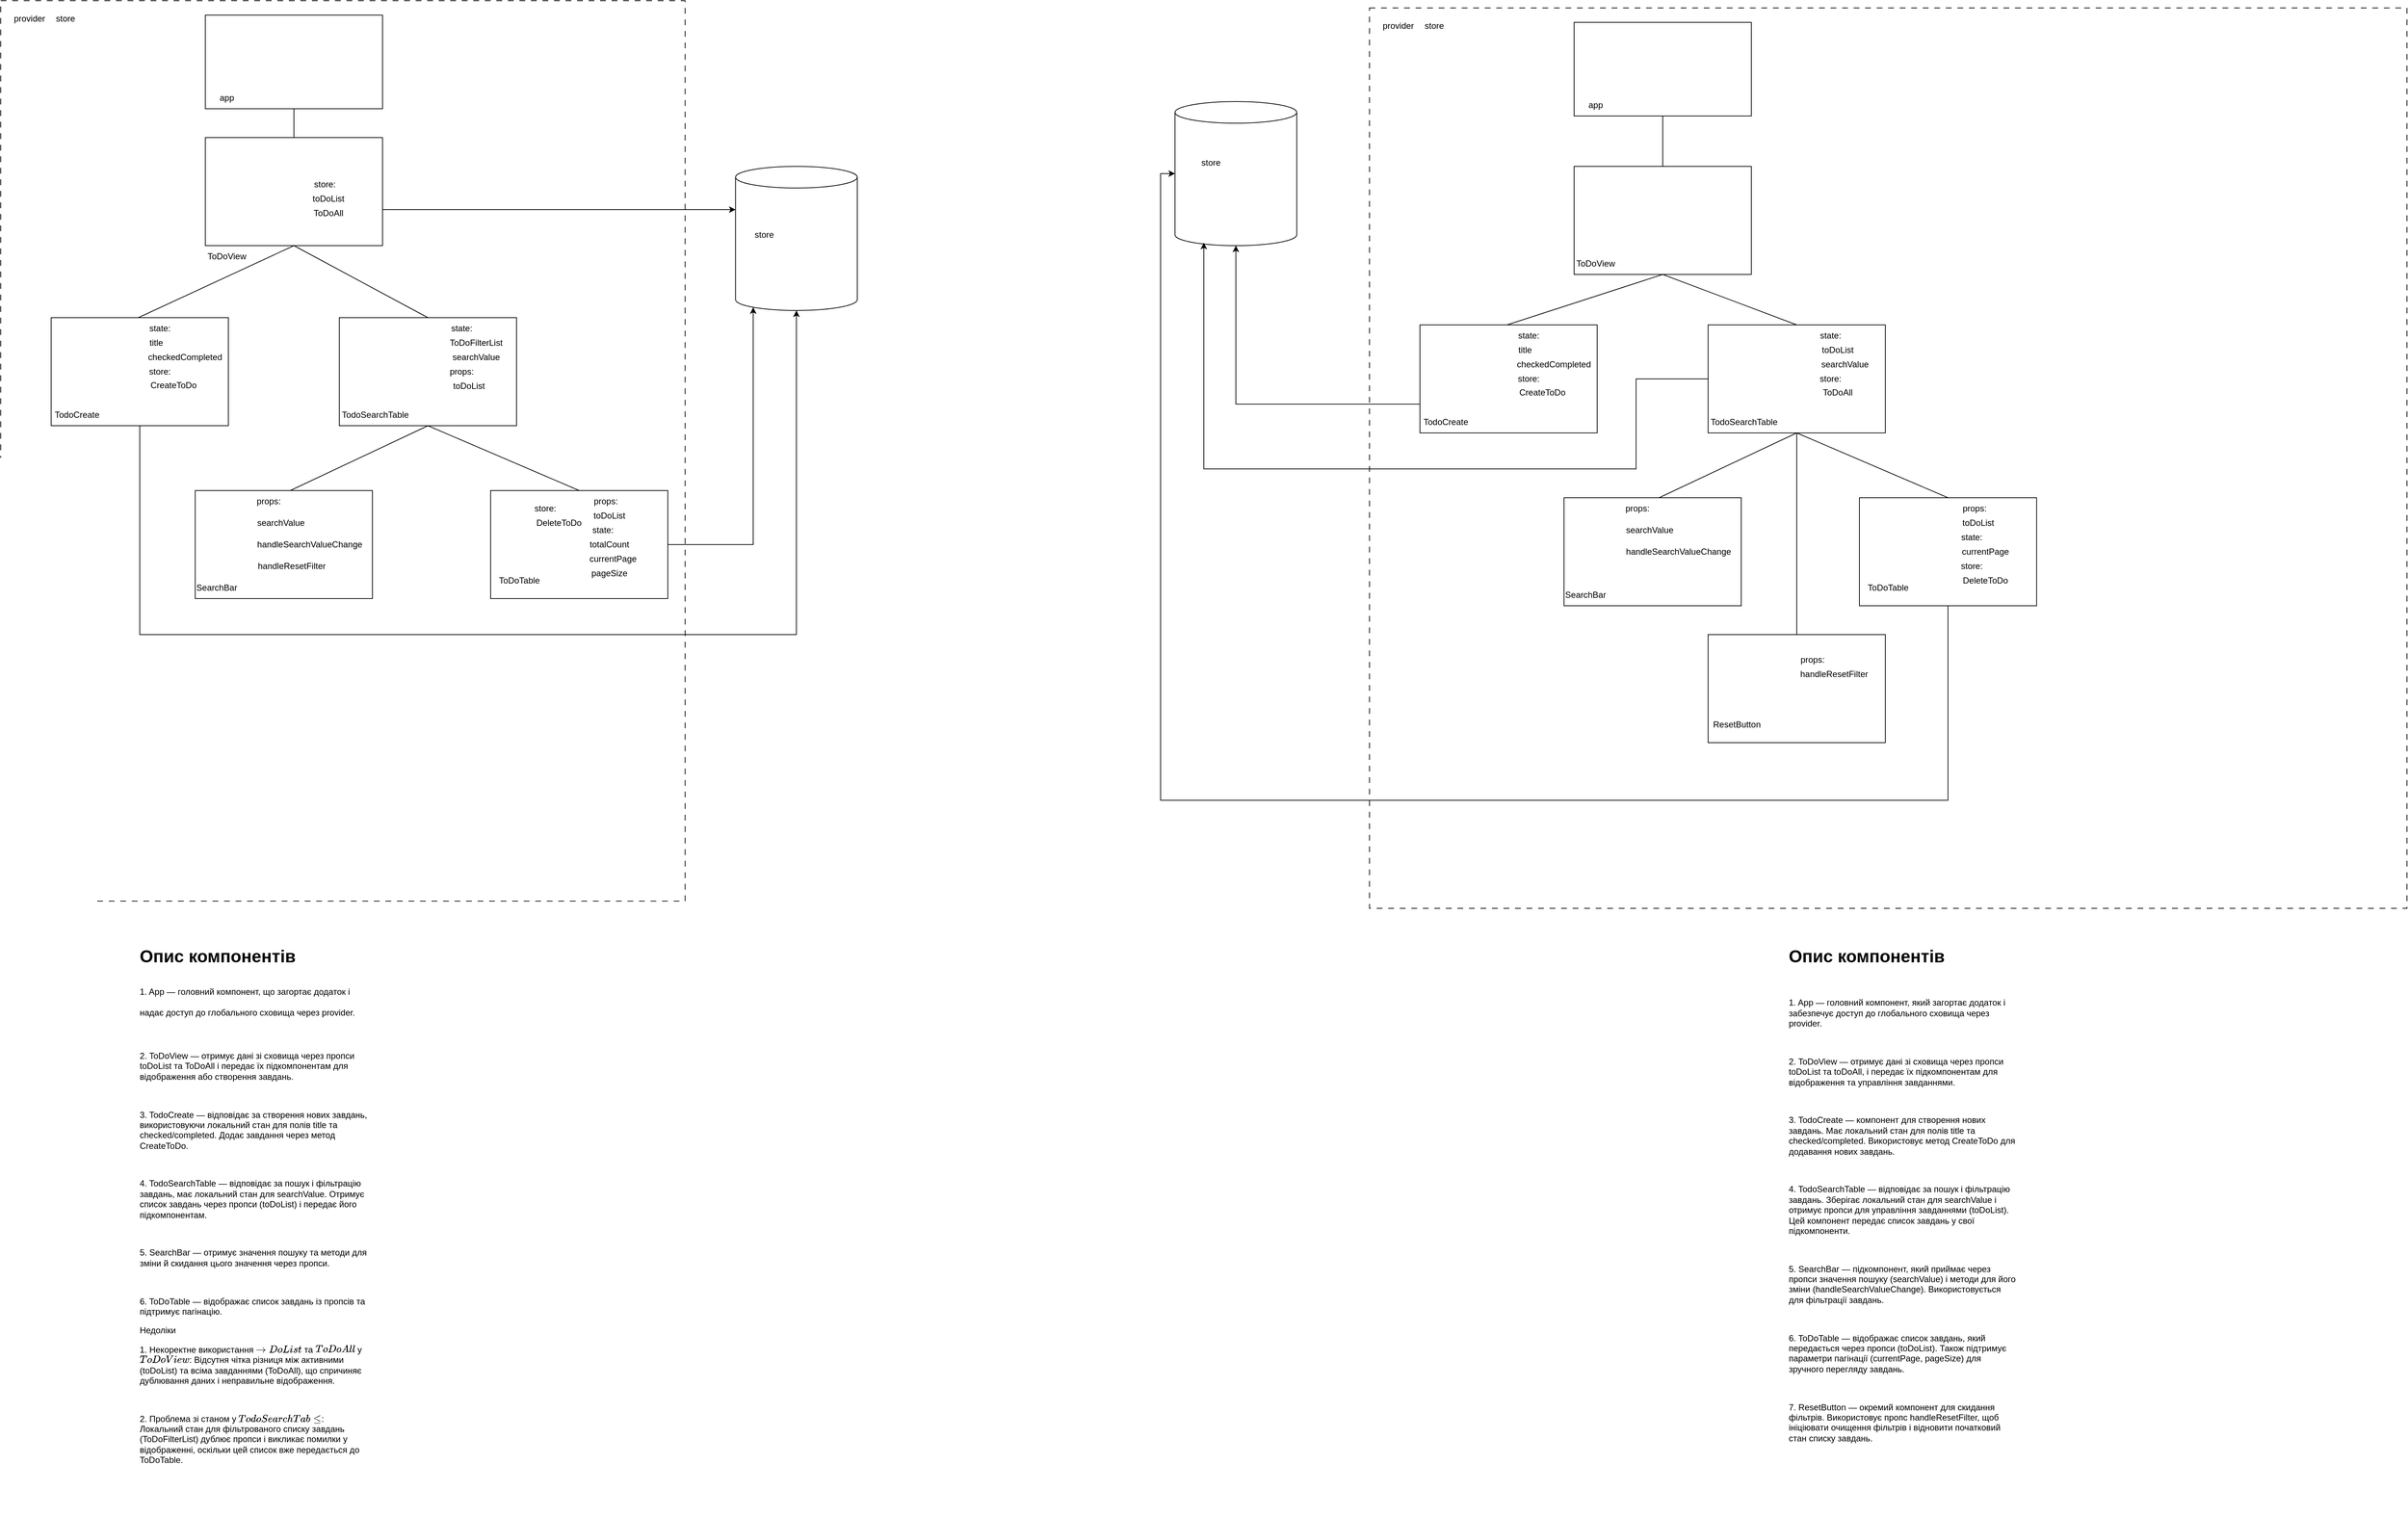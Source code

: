 <mxfile version="24.7.14">
  <diagram name="Сторінка-1" id="xrQCUMtaXLcoIuHip2_q">
    <mxGraphModel dx="5250" dy="2610" grid="1" gridSize="10" guides="1" tooltips="1" connect="1" arrows="1" fold="1" page="1" pageScale="1" pageWidth="827" pageHeight="1169" math="0" shadow="0">
      <root>
        <mxCell id="0" />
        <mxCell id="1" parent="0" />
        <mxCell id="rira1COckRdEtAg1zxUQ-1" value="" style="rounded=0;whiteSpace=wrap;html=1;dashed=1;dashPattern=8 8;" vertex="1" parent="1">
          <mxGeometry x="70" y="50" width="950" height="1250" as="geometry" />
        </mxCell>
        <mxCell id="rira1COckRdEtAg1zxUQ-2" value="provider" style="text;html=1;align=center;verticalAlign=middle;whiteSpace=wrap;rounded=0;" vertex="1" parent="1">
          <mxGeometry x="80" y="60" width="60" height="30" as="geometry" />
        </mxCell>
        <mxCell id="rira1COckRdEtAg1zxUQ-3" value="store" style="text;html=1;align=center;verticalAlign=middle;whiteSpace=wrap;rounded=0;" vertex="1" parent="1">
          <mxGeometry x="130" y="60" width="60" height="30" as="geometry" />
        </mxCell>
        <mxCell id="rira1COckRdEtAg1zxUQ-4" value="" style="rounded=0;whiteSpace=wrap;html=1;" vertex="1" parent="1">
          <mxGeometry x="354" y="70" width="246" height="130" as="geometry" />
        </mxCell>
        <mxCell id="rira1COckRdEtAg1zxUQ-5" value="app" style="text;html=1;align=center;verticalAlign=middle;whiteSpace=wrap;rounded=0;" vertex="1" parent="1">
          <mxGeometry x="354" y="170" width="60" height="30" as="geometry" />
        </mxCell>
        <mxCell id="rira1COckRdEtAg1zxUQ-47" style="edgeStyle=orthogonalEdgeStyle;rounded=0;orthogonalLoop=1;jettySize=auto;html=1;exitX=1;exitY=0.5;exitDx=0;exitDy=0;" edge="1" parent="1" source="rira1COckRdEtAg1zxUQ-6" target="rira1COckRdEtAg1zxUQ-44">
          <mxGeometry relative="1" as="geometry">
            <mxPoint x="565.0" y="372.5" as="sourcePoint" />
            <mxPoint x="1030" y="310" as="targetPoint" />
            <Array as="points">
              <mxPoint x="600" y="340" />
            </Array>
          </mxGeometry>
        </mxCell>
        <mxCell id="rira1COckRdEtAg1zxUQ-6" value="" style="rounded=0;whiteSpace=wrap;html=1;" vertex="1" parent="1">
          <mxGeometry x="354" y="240" width="246" height="150" as="geometry" />
        </mxCell>
        <mxCell id="rira1COckRdEtAg1zxUQ-7" value="ToDoView" style="text;html=1;align=center;verticalAlign=middle;whiteSpace=wrap;rounded=0;" vertex="1" parent="1">
          <mxGeometry x="354" y="390" width="60" height="30" as="geometry" />
        </mxCell>
        <mxCell id="rira1COckRdEtAg1zxUQ-8" value="toDoList" style="text;html=1;align=center;verticalAlign=middle;whiteSpace=wrap;rounded=0;" vertex="1" parent="1">
          <mxGeometry x="485" y="310" width="80" height="30" as="geometry" />
        </mxCell>
        <mxCell id="rira1COckRdEtAg1zxUQ-9" value="" style="rounded=0;whiteSpace=wrap;html=1;" vertex="1" parent="1">
          <mxGeometry x="140" y="490" width="246" height="150" as="geometry" />
        </mxCell>
        <mxCell id="rira1COckRdEtAg1zxUQ-10" value="TodoCreate" style="text;html=1;align=center;verticalAlign=middle;whiteSpace=wrap;rounded=0;" vertex="1" parent="1">
          <mxGeometry x="146" y="610" width="60" height="30" as="geometry" />
        </mxCell>
        <mxCell id="rira1COckRdEtAg1zxUQ-11" value="title" style="text;html=1;align=center;verticalAlign=middle;whiteSpace=wrap;rounded=0;" vertex="1" parent="1">
          <mxGeometry x="256" y="510" width="60" height="30" as="geometry" />
        </mxCell>
        <mxCell id="rira1COckRdEtAg1zxUQ-12" value="store:" style="text;html=1;align=center;verticalAlign=middle;whiteSpace=wrap;rounded=0;" vertex="1" parent="1">
          <mxGeometry x="490" y="290" width="60" height="30" as="geometry" />
        </mxCell>
        <mxCell id="rira1COckRdEtAg1zxUQ-13" value="checkedCompleted" style="text;html=1;align=center;verticalAlign=middle;whiteSpace=wrap;rounded=0;" vertex="1" parent="1">
          <mxGeometry x="296" y="530" width="60" height="30" as="geometry" />
        </mxCell>
        <mxCell id="rira1COckRdEtAg1zxUQ-14" value="" style="rounded=0;whiteSpace=wrap;html=1;" vertex="1" parent="1">
          <mxGeometry x="540" y="490" width="246" height="150" as="geometry" />
        </mxCell>
        <mxCell id="rira1COckRdEtAg1zxUQ-15" value="TodoSearchTable" style="text;html=1;align=center;verticalAlign=middle;whiteSpace=wrap;rounded=0;" vertex="1" parent="1">
          <mxGeometry x="560" y="610" width="60" height="30" as="geometry" />
        </mxCell>
        <mxCell id="rira1COckRdEtAg1zxUQ-16" value="searchValue" style="text;html=1;align=center;verticalAlign=middle;whiteSpace=wrap;rounded=0;" vertex="1" parent="1">
          <mxGeometry x="700" y="530" width="60" height="30" as="geometry" />
        </mxCell>
        <mxCell id="rira1COckRdEtAg1zxUQ-17" value="ToDoFilterList" style="text;html=1;align=center;verticalAlign=middle;whiteSpace=wrap;rounded=0;" vertex="1" parent="1">
          <mxGeometry x="700" y="510" width="60" height="30" as="geometry" />
        </mxCell>
        <mxCell id="rira1COckRdEtAg1zxUQ-18" value="state:" style="text;html=1;align=center;verticalAlign=middle;whiteSpace=wrap;rounded=0;" vertex="1" parent="1">
          <mxGeometry x="680" y="490" width="60" height="30" as="geometry" />
        </mxCell>
        <mxCell id="rira1COckRdEtAg1zxUQ-19" value="props:" style="text;html=1;align=center;verticalAlign=middle;whiteSpace=wrap;rounded=0;" vertex="1" parent="1">
          <mxGeometry x="680" y="550" width="60" height="30" as="geometry" />
        </mxCell>
        <mxCell id="rira1COckRdEtAg1zxUQ-20" value="toDoList" style="text;html=1;align=center;verticalAlign=middle;whiteSpace=wrap;rounded=0;" vertex="1" parent="1">
          <mxGeometry x="690" y="570" width="60" height="30" as="geometry" />
        </mxCell>
        <mxCell id="rira1COckRdEtAg1zxUQ-21" value="" style="rounded=0;whiteSpace=wrap;html=1;" vertex="1" parent="1">
          <mxGeometry x="340" y="730" width="246" height="150" as="geometry" />
        </mxCell>
        <mxCell id="rira1COckRdEtAg1zxUQ-22" value="" style="rounded=0;whiteSpace=wrap;html=1;" vertex="1" parent="1">
          <mxGeometry x="750" y="730" width="246" height="150" as="geometry" />
        </mxCell>
        <mxCell id="rira1COckRdEtAg1zxUQ-23" value="SearchBar" style="text;html=1;align=center;verticalAlign=middle;whiteSpace=wrap;rounded=0;" vertex="1" parent="1">
          <mxGeometry x="340" y="850" width="60" height="30" as="geometry" />
        </mxCell>
        <mxCell id="rira1COckRdEtAg1zxUQ-24" value="searchValue" style="text;html=1;align=center;verticalAlign=middle;whiteSpace=wrap;rounded=0;" vertex="1" parent="1">
          <mxGeometry x="419" y="760" width="80" height="30" as="geometry" />
        </mxCell>
        <mxCell id="rira1COckRdEtAg1zxUQ-25" value="handleSearchValueChange" style="text;html=1;align=center;verticalAlign=middle;whiteSpace=wrap;rounded=0;" vertex="1" parent="1">
          <mxGeometry x="419" y="790" width="160" height="30" as="geometry" />
        </mxCell>
        <mxCell id="rira1COckRdEtAg1zxUQ-26" value="handleResetFilter" style="text;html=1;align=center;verticalAlign=middle;whiteSpace=wrap;rounded=0;" vertex="1" parent="1">
          <mxGeometry x="419" y="820" width="110" height="30" as="geometry" />
        </mxCell>
        <mxCell id="rira1COckRdEtAg1zxUQ-27" value="ToDoTable" style="text;html=1;align=center;verticalAlign=middle;whiteSpace=wrap;rounded=0;" vertex="1" parent="1">
          <mxGeometry x="760" y="840" width="60" height="30" as="geometry" />
        </mxCell>
        <mxCell id="rira1COckRdEtAg1zxUQ-28" value="toDoList" style="text;html=1;align=center;verticalAlign=middle;whiteSpace=wrap;rounded=0;" vertex="1" parent="1">
          <mxGeometry x="880" y="750" width="70" height="30" as="geometry" />
        </mxCell>
        <mxCell id="rira1COckRdEtAg1zxUQ-29" value="props:" style="text;html=1;align=center;verticalAlign=middle;whiteSpace=wrap;rounded=0;" vertex="1" parent="1">
          <mxGeometry x="880" y="730" width="60" height="30" as="geometry" />
        </mxCell>
        <mxCell id="rira1COckRdEtAg1zxUQ-30" value="state:" style="text;html=1;align=center;verticalAlign=middle;whiteSpace=wrap;rounded=0;" vertex="1" parent="1">
          <mxGeometry x="866" y="770" width="80" height="30" as="geometry" />
        </mxCell>
        <mxCell id="rira1COckRdEtAg1zxUQ-31" value="totalCount" style="text;html=1;align=center;verticalAlign=middle;whiteSpace=wrap;rounded=0;" vertex="1" parent="1">
          <mxGeometry x="880" y="790" width="70" height="30" as="geometry" />
        </mxCell>
        <mxCell id="rira1COckRdEtAg1zxUQ-32" value="currentPage" style="text;html=1;align=center;verticalAlign=middle;whiteSpace=wrap;rounded=0;" vertex="1" parent="1">
          <mxGeometry x="880" y="810" width="80" height="30" as="geometry" />
        </mxCell>
        <mxCell id="rira1COckRdEtAg1zxUQ-33" value="pageSize" style="text;html=1;align=center;verticalAlign=middle;whiteSpace=wrap;rounded=0;" vertex="1" parent="1">
          <mxGeometry x="882" y="830" width="66" height="30" as="geometry" />
        </mxCell>
        <mxCell id="rira1COckRdEtAg1zxUQ-34" value="ToDoAll" style="text;html=1;align=center;verticalAlign=middle;whiteSpace=wrap;rounded=0;" vertex="1" parent="1">
          <mxGeometry x="490" y="330" width="70" height="30" as="geometry" />
        </mxCell>
        <mxCell id="rira1COckRdEtAg1zxUQ-35" value="state:" style="text;html=1;align=center;verticalAlign=middle;whiteSpace=wrap;rounded=0;" vertex="1" parent="1">
          <mxGeometry x="261" y="490" width="60" height="30" as="geometry" />
        </mxCell>
        <mxCell id="rira1COckRdEtAg1zxUQ-36" value="CreateToDo" style="text;html=1;align=center;verticalAlign=middle;whiteSpace=wrap;rounded=0;" vertex="1" parent="1">
          <mxGeometry x="280" y="569" width="60" height="30" as="geometry" />
        </mxCell>
        <mxCell id="rira1COckRdEtAg1zxUQ-37" value="store:" style="text;html=1;align=center;verticalAlign=middle;whiteSpace=wrap;rounded=0;" vertex="1" parent="1">
          <mxGeometry x="261" y="550" width="60" height="30" as="geometry" />
        </mxCell>
        <mxCell id="rira1COckRdEtAg1zxUQ-38" value="props:" style="text;html=1;align=center;verticalAlign=middle;whiteSpace=wrap;rounded=0;" vertex="1" parent="1">
          <mxGeometry x="412" y="730" width="60" height="30" as="geometry" />
        </mxCell>
        <mxCell id="rira1COckRdEtAg1zxUQ-39" value="" style="endArrow=none;html=1;rounded=0;entryX=0.5;entryY=1;entryDx=0;entryDy=0;exitX=0.5;exitY=0;exitDx=0;exitDy=0;" edge="1" parent="1" source="rira1COckRdEtAg1zxUQ-6" target="rira1COckRdEtAg1zxUQ-4">
          <mxGeometry width="50" height="50" relative="1" as="geometry">
            <mxPoint x="300" y="380" as="sourcePoint" />
            <mxPoint x="350" y="330" as="targetPoint" />
          </mxGeometry>
        </mxCell>
        <mxCell id="rira1COckRdEtAg1zxUQ-40" value="" style="endArrow=none;html=1;rounded=0;entryX=0.5;entryY=1;entryDx=0;entryDy=0;exitX=0;exitY=0;exitDx=0;exitDy=0;" edge="1" parent="1" source="rira1COckRdEtAg1zxUQ-35" target="rira1COckRdEtAg1zxUQ-6">
          <mxGeometry width="50" height="50" relative="1" as="geometry">
            <mxPoint x="300" y="380" as="sourcePoint" />
            <mxPoint x="350" y="330" as="targetPoint" />
          </mxGeometry>
        </mxCell>
        <mxCell id="rira1COckRdEtAg1zxUQ-41" value="" style="endArrow=none;html=1;rounded=0;entryX=0.5;entryY=0;entryDx=0;entryDy=0;exitX=0.5;exitY=1;exitDx=0;exitDy=0;" edge="1" parent="1" source="rira1COckRdEtAg1zxUQ-6" target="rira1COckRdEtAg1zxUQ-14">
          <mxGeometry width="50" height="50" relative="1" as="geometry">
            <mxPoint x="487" y="280" as="sourcePoint" />
            <mxPoint x="487" y="210" as="targetPoint" />
          </mxGeometry>
        </mxCell>
        <mxCell id="rira1COckRdEtAg1zxUQ-42" value="" style="endArrow=none;html=1;rounded=0;entryX=0.5;entryY=1;entryDx=0;entryDy=0;exitX=1;exitY=0;exitDx=0;exitDy=0;" edge="1" parent="1" source="rira1COckRdEtAg1zxUQ-38" target="rira1COckRdEtAg1zxUQ-14">
          <mxGeometry width="50" height="50" relative="1" as="geometry">
            <mxPoint x="300" y="880" as="sourcePoint" />
            <mxPoint x="350" y="830" as="targetPoint" />
          </mxGeometry>
        </mxCell>
        <mxCell id="rira1COckRdEtAg1zxUQ-43" value="" style="endArrow=none;html=1;rounded=0;entryX=0.5;entryY=1;entryDx=0;entryDy=0;exitX=0.5;exitY=0;exitDx=0;exitDy=0;" edge="1" parent="1" source="rira1COckRdEtAg1zxUQ-22" target="rira1COckRdEtAg1zxUQ-14">
          <mxGeometry width="50" height="50" relative="1" as="geometry">
            <mxPoint x="300" y="630" as="sourcePoint" />
            <mxPoint x="350" y="580" as="targetPoint" />
          </mxGeometry>
        </mxCell>
        <mxCell id="rira1COckRdEtAg1zxUQ-44" value="" style="shape=cylinder3;whiteSpace=wrap;html=1;boundedLbl=1;backgroundOutline=1;size=15;" vertex="1" parent="1">
          <mxGeometry x="1090" y="280" width="169" height="200" as="geometry" />
        </mxCell>
        <mxCell id="rira1COckRdEtAg1zxUQ-45" value="store" style="text;html=1;align=center;verticalAlign=middle;whiteSpace=wrap;rounded=0;" vertex="1" parent="1">
          <mxGeometry x="1100" y="360" width="60" height="30" as="geometry" />
        </mxCell>
        <mxCell id="rira1COckRdEtAg1zxUQ-48" value="&lt;h1 style=&quot;margin-top: 0px;&quot;&gt;&lt;span style=&quot;background-color: initial;&quot;&gt;&lt;font style=&quot;font-size: 24px;&quot;&gt;Опис компонентів&lt;/font&gt;&lt;/span&gt;&lt;/h1&gt;&lt;h1 style=&quot;margin-top: 0px;&quot;&gt;&lt;span style=&quot;background-color: initial; font-size: 12px; font-weight: normal;&quot;&gt;1. App — головний компонент, що загортає додаток і надає доступ до глобального сховища через provider.&lt;/span&gt;&lt;/h1&gt;&lt;p&gt;&amp;nbsp; &amp;nbsp;&lt;/p&gt;&lt;p&gt;2. ToDoView — отримує дані зі сховища через пропси toDoList та ToDoAll і передає їх підкомпонентам для відображення або створення завдань.&lt;/p&gt;&lt;p&gt;&lt;br&gt;&lt;/p&gt;&lt;p&gt;3. TodoCreate — відповідає за створення нових завдань, використовуючи локальний стан для полів title та checked/completed. Додає завдання через метод CreateToDo.&lt;/p&gt;&lt;p&gt;&lt;br&gt;&lt;/p&gt;&lt;p&gt;4. TodoSearchTable — відповідає за пошук і фільтрацію завдань, має локальний стан для searchValue. Отримує список завдань через пропси (toDoList) і передає його підкомпонентам.&lt;/p&gt;&lt;p&gt;&lt;br&gt;&lt;/p&gt;&lt;p&gt;5. SearchBar — отримує значення пошуку та методи для зміни й скидання цього значення через пропси.&lt;/p&gt;&lt;p&gt;&lt;br&gt;&lt;/p&gt;&lt;p&gt;6. ToDoTable — відображає список завдань із пропсів та підтримує пагінацію.&lt;/p&gt;&lt;p&gt;Недоліки&lt;/p&gt;&lt;p&gt;1. Некоректне використання `toDoList` та `ToDoAll` у `ToDoView`: Відсутня чітка різниця між активними (toDoList) та всіма завданнями (ToDoAll), що спричиняє дублювання даних і неправильне відображення.&lt;/p&gt;&lt;p&gt;&lt;br&gt;&lt;/p&gt;&lt;p&gt;2. Проблема зі станом у `TodoSearchTable`: Локальний стан для фільтрованого списку завдань (ToDoFilterList) дублює пропси і викликає помилки у відображенні, оскільки цей список вже передається до ToDoTable.&lt;/p&gt;" style="text;html=1;whiteSpace=wrap;overflow=hidden;rounded=0;" vertex="1" parent="1">
          <mxGeometry x="261" y="1356" width="320" height="795" as="geometry" />
        </mxCell>
        <mxCell id="rira1COckRdEtAg1zxUQ-49" style="edgeStyle=orthogonalEdgeStyle;rounded=0;orthogonalLoop=1;jettySize=auto;html=1;entryX=0.5;entryY=1;entryDx=0;entryDy=0;entryPerimeter=0;" edge="1" parent="1" source="rira1COckRdEtAg1zxUQ-9" target="rira1COckRdEtAg1zxUQ-44">
          <mxGeometry relative="1" as="geometry">
            <Array as="points">
              <mxPoint x="263" y="930" />
              <mxPoint x="1175" y="930" />
            </Array>
          </mxGeometry>
        </mxCell>
        <mxCell id="rira1COckRdEtAg1zxUQ-50" value="" style="rounded=0;whiteSpace=wrap;html=1;dashed=1;dashPattern=8 8;" vertex="1" parent="1">
          <mxGeometry x="1970" y="60" width="1440" height="1250" as="geometry" />
        </mxCell>
        <mxCell id="rira1COckRdEtAg1zxUQ-51" value="provider" style="text;html=1;align=center;verticalAlign=middle;whiteSpace=wrap;rounded=0;" vertex="1" parent="1">
          <mxGeometry x="1980" y="70" width="60" height="30" as="geometry" />
        </mxCell>
        <mxCell id="rira1COckRdEtAg1zxUQ-52" value="store" style="text;html=1;align=center;verticalAlign=middle;whiteSpace=wrap;rounded=0;" vertex="1" parent="1">
          <mxGeometry x="2030" y="70" width="60" height="30" as="geometry" />
        </mxCell>
        <mxCell id="rira1COckRdEtAg1zxUQ-53" value="" style="rounded=0;whiteSpace=wrap;html=1;" vertex="1" parent="1">
          <mxGeometry x="2254" y="80" width="246" height="130" as="geometry" />
        </mxCell>
        <mxCell id="rira1COckRdEtAg1zxUQ-54" value="app" style="text;html=1;align=center;verticalAlign=middle;whiteSpace=wrap;rounded=0;" vertex="1" parent="1">
          <mxGeometry x="2254" y="180" width="60" height="30" as="geometry" />
        </mxCell>
        <mxCell id="rira1COckRdEtAg1zxUQ-56" value="" style="rounded=0;whiteSpace=wrap;html=1;" vertex="1" parent="1">
          <mxGeometry x="2254" y="280" width="246" height="150" as="geometry" />
        </mxCell>
        <mxCell id="rira1COckRdEtAg1zxUQ-57" value="ToDoView" style="text;html=1;align=center;verticalAlign=middle;whiteSpace=wrap;rounded=0;" vertex="1" parent="1">
          <mxGeometry x="2254" y="400" width="60" height="30" as="geometry" />
        </mxCell>
        <mxCell id="rira1COckRdEtAg1zxUQ-59" value="" style="rounded=0;whiteSpace=wrap;html=1;" vertex="1" parent="1">
          <mxGeometry x="2040" y="500" width="246" height="150" as="geometry" />
        </mxCell>
        <mxCell id="rira1COckRdEtAg1zxUQ-60" value="TodoCreate" style="text;html=1;align=center;verticalAlign=middle;whiteSpace=wrap;rounded=0;" vertex="1" parent="1">
          <mxGeometry x="2046" y="620" width="60" height="30" as="geometry" />
        </mxCell>
        <mxCell id="rira1COckRdEtAg1zxUQ-61" value="title" style="text;html=1;align=center;verticalAlign=middle;whiteSpace=wrap;rounded=0;" vertex="1" parent="1">
          <mxGeometry x="2156" y="520" width="60" height="30" as="geometry" />
        </mxCell>
        <mxCell id="rira1COckRdEtAg1zxUQ-63" value="checkedCompleted" style="text;html=1;align=center;verticalAlign=middle;whiteSpace=wrap;rounded=0;" vertex="1" parent="1">
          <mxGeometry x="2196" y="540" width="60" height="30" as="geometry" />
        </mxCell>
        <mxCell id="rira1COckRdEtAg1zxUQ-64" value="" style="rounded=0;whiteSpace=wrap;html=1;" vertex="1" parent="1">
          <mxGeometry x="2440" y="500" width="246" height="150" as="geometry" />
        </mxCell>
        <mxCell id="rira1COckRdEtAg1zxUQ-65" value="TodoSearchTable" style="text;html=1;align=center;verticalAlign=middle;whiteSpace=wrap;rounded=0;" vertex="1" parent="1">
          <mxGeometry x="2460" y="620" width="60" height="30" as="geometry" />
        </mxCell>
        <mxCell id="rira1COckRdEtAg1zxUQ-66" value="searchValue" style="text;html=1;align=center;verticalAlign=middle;whiteSpace=wrap;rounded=0;" vertex="1" parent="1">
          <mxGeometry x="2600" y="540" width="60" height="30" as="geometry" />
        </mxCell>
        <mxCell id="rira1COckRdEtAg1zxUQ-67" value="toDoList" style="text;html=1;align=center;verticalAlign=middle;whiteSpace=wrap;rounded=0;" vertex="1" parent="1">
          <mxGeometry x="2590" y="520" width="60" height="30" as="geometry" />
        </mxCell>
        <mxCell id="rira1COckRdEtAg1zxUQ-68" value="state:" style="text;html=1;align=center;verticalAlign=middle;whiteSpace=wrap;rounded=0;" vertex="1" parent="1">
          <mxGeometry x="2580" y="500" width="60" height="30" as="geometry" />
        </mxCell>
        <mxCell id="rira1COckRdEtAg1zxUQ-71" value="" style="rounded=0;whiteSpace=wrap;html=1;" vertex="1" parent="1">
          <mxGeometry x="2240" y="740" width="246" height="150" as="geometry" />
        </mxCell>
        <mxCell id="rira1COckRdEtAg1zxUQ-72" value="" style="rounded=0;whiteSpace=wrap;html=1;" vertex="1" parent="1">
          <mxGeometry x="2650" y="740" width="246" height="150" as="geometry" />
        </mxCell>
        <mxCell id="rira1COckRdEtAg1zxUQ-73" value="SearchBar" style="text;html=1;align=center;verticalAlign=middle;whiteSpace=wrap;rounded=0;" vertex="1" parent="1">
          <mxGeometry x="2240" y="860" width="60" height="30" as="geometry" />
        </mxCell>
        <mxCell id="rira1COckRdEtAg1zxUQ-74" value="searchValue" style="text;html=1;align=center;verticalAlign=middle;whiteSpace=wrap;rounded=0;" vertex="1" parent="1">
          <mxGeometry x="2319" y="770" width="80" height="30" as="geometry" />
        </mxCell>
        <mxCell id="rira1COckRdEtAg1zxUQ-75" value="handleSearchValueChange" style="text;html=1;align=center;verticalAlign=middle;whiteSpace=wrap;rounded=0;" vertex="1" parent="1">
          <mxGeometry x="2319" y="800" width="160" height="30" as="geometry" />
        </mxCell>
        <mxCell id="rira1COckRdEtAg1zxUQ-77" value="ToDoTable" style="text;html=1;align=center;verticalAlign=middle;whiteSpace=wrap;rounded=0;" vertex="1" parent="1">
          <mxGeometry x="2660" y="850" width="60" height="30" as="geometry" />
        </mxCell>
        <mxCell id="rira1COckRdEtAg1zxUQ-78" value="toDoList" style="text;html=1;align=center;verticalAlign=middle;whiteSpace=wrap;rounded=0;" vertex="1" parent="1">
          <mxGeometry x="2780" y="760" width="70" height="30" as="geometry" />
        </mxCell>
        <mxCell id="rira1COckRdEtAg1zxUQ-79" value="props:" style="text;html=1;align=center;verticalAlign=middle;whiteSpace=wrap;rounded=0;" vertex="1" parent="1">
          <mxGeometry x="2780" y="740" width="60" height="30" as="geometry" />
        </mxCell>
        <mxCell id="rira1COckRdEtAg1zxUQ-80" value="state:" style="text;html=1;align=center;verticalAlign=middle;whiteSpace=wrap;rounded=0;" vertex="1" parent="1">
          <mxGeometry x="2766" y="780" width="80" height="30" as="geometry" />
        </mxCell>
        <mxCell id="rira1COckRdEtAg1zxUQ-82" value="currentPage" style="text;html=1;align=center;verticalAlign=middle;whiteSpace=wrap;rounded=0;" vertex="1" parent="1">
          <mxGeometry x="2780" y="800" width="90" height="30" as="geometry" />
        </mxCell>
        <mxCell id="rira1COckRdEtAg1zxUQ-85" value="state:" style="text;html=1;align=center;verticalAlign=middle;whiteSpace=wrap;rounded=0;" vertex="1" parent="1">
          <mxGeometry x="2161" y="500" width="60" height="30" as="geometry" />
        </mxCell>
        <mxCell id="rira1COckRdEtAg1zxUQ-86" value="CreateToDo" style="text;html=1;align=center;verticalAlign=middle;whiteSpace=wrap;rounded=0;" vertex="1" parent="1">
          <mxGeometry x="2180" y="579" width="60" height="30" as="geometry" />
        </mxCell>
        <mxCell id="rira1COckRdEtAg1zxUQ-87" value="store:" style="text;html=1;align=center;verticalAlign=middle;whiteSpace=wrap;rounded=0;" vertex="1" parent="1">
          <mxGeometry x="2161" y="560" width="60" height="30" as="geometry" />
        </mxCell>
        <mxCell id="rira1COckRdEtAg1zxUQ-88" value="props:" style="text;html=1;align=center;verticalAlign=middle;whiteSpace=wrap;rounded=0;" vertex="1" parent="1">
          <mxGeometry x="2312" y="740" width="60" height="30" as="geometry" />
        </mxCell>
        <mxCell id="rira1COckRdEtAg1zxUQ-89" value="" style="endArrow=none;html=1;rounded=0;entryX=0.5;entryY=1;entryDx=0;entryDy=0;exitX=0.5;exitY=0;exitDx=0;exitDy=0;" edge="1" parent="1" source="rira1COckRdEtAg1zxUQ-56" target="rira1COckRdEtAg1zxUQ-53">
          <mxGeometry width="50" height="50" relative="1" as="geometry">
            <mxPoint x="2200" y="390" as="sourcePoint" />
            <mxPoint x="2250" y="340" as="targetPoint" />
          </mxGeometry>
        </mxCell>
        <mxCell id="rira1COckRdEtAg1zxUQ-90" value="" style="endArrow=none;html=1;rounded=0;entryX=0.5;entryY=1;entryDx=0;entryDy=0;exitX=0;exitY=0;exitDx=0;exitDy=0;" edge="1" parent="1" source="rira1COckRdEtAg1zxUQ-85" target="rira1COckRdEtAg1zxUQ-56">
          <mxGeometry width="50" height="50" relative="1" as="geometry">
            <mxPoint x="2200" y="390" as="sourcePoint" />
            <mxPoint x="2250" y="340" as="targetPoint" />
          </mxGeometry>
        </mxCell>
        <mxCell id="rira1COckRdEtAg1zxUQ-91" value="" style="endArrow=none;html=1;rounded=0;entryX=0.5;entryY=0;entryDx=0;entryDy=0;exitX=0.5;exitY=1;exitDx=0;exitDy=0;" edge="1" parent="1" source="rira1COckRdEtAg1zxUQ-56" target="rira1COckRdEtAg1zxUQ-64">
          <mxGeometry width="50" height="50" relative="1" as="geometry">
            <mxPoint x="2387" y="290" as="sourcePoint" />
            <mxPoint x="2387" y="220" as="targetPoint" />
          </mxGeometry>
        </mxCell>
        <mxCell id="rira1COckRdEtAg1zxUQ-92" value="" style="endArrow=none;html=1;rounded=0;entryX=0.5;entryY=1;entryDx=0;entryDy=0;exitX=1;exitY=0;exitDx=0;exitDy=0;" edge="1" parent="1" source="rira1COckRdEtAg1zxUQ-88" target="rira1COckRdEtAg1zxUQ-64">
          <mxGeometry width="50" height="50" relative="1" as="geometry">
            <mxPoint x="2200" y="890" as="sourcePoint" />
            <mxPoint x="2250" y="840" as="targetPoint" />
          </mxGeometry>
        </mxCell>
        <mxCell id="rira1COckRdEtAg1zxUQ-93" value="" style="endArrow=none;html=1;rounded=0;entryX=0.5;entryY=1;entryDx=0;entryDy=0;exitX=0.5;exitY=0;exitDx=0;exitDy=0;" edge="1" parent="1" source="rira1COckRdEtAg1zxUQ-72" target="rira1COckRdEtAg1zxUQ-64">
          <mxGeometry width="50" height="50" relative="1" as="geometry">
            <mxPoint x="2200" y="640" as="sourcePoint" />
            <mxPoint x="2250" y="590" as="targetPoint" />
          </mxGeometry>
        </mxCell>
        <mxCell id="rira1COckRdEtAg1zxUQ-94" value="" style="shape=cylinder3;whiteSpace=wrap;html=1;boundedLbl=1;backgroundOutline=1;size=15;" vertex="1" parent="1">
          <mxGeometry x="1700" y="190" width="169" height="200" as="geometry" />
        </mxCell>
        <mxCell id="rira1COckRdEtAg1zxUQ-95" value="store" style="text;html=1;align=center;verticalAlign=middle;whiteSpace=wrap;rounded=0;" vertex="1" parent="1">
          <mxGeometry x="1720" y="260" width="60" height="30" as="geometry" />
        </mxCell>
        <mxCell id="rira1COckRdEtAg1zxUQ-96" style="edgeStyle=orthogonalEdgeStyle;rounded=0;orthogonalLoop=1;jettySize=auto;html=1;entryX=0.5;entryY=1;entryDx=0;entryDy=0;entryPerimeter=0;" edge="1" parent="1" source="rira1COckRdEtAg1zxUQ-59" target="rira1COckRdEtAg1zxUQ-94">
          <mxGeometry relative="1" as="geometry">
            <Array as="points">
              <mxPoint x="1785" y="610" />
            </Array>
          </mxGeometry>
        </mxCell>
        <mxCell id="rira1COckRdEtAg1zxUQ-97" value="store:" style="text;html=1;align=center;verticalAlign=middle;whiteSpace=wrap;rounded=0;" vertex="1" parent="1">
          <mxGeometry x="2580" y="560" width="60" height="30" as="geometry" />
        </mxCell>
        <mxCell id="rira1COckRdEtAg1zxUQ-98" value="ToDoAll" style="text;html=1;align=center;verticalAlign=middle;whiteSpace=wrap;rounded=0;" vertex="1" parent="1">
          <mxGeometry x="2590" y="579" width="60" height="30" as="geometry" />
        </mxCell>
        <mxCell id="rira1COckRdEtAg1zxUQ-100" value="" style="rounded=0;whiteSpace=wrap;html=1;" vertex="1" parent="1">
          <mxGeometry x="2440" y="930" width="246" height="150" as="geometry" />
        </mxCell>
        <mxCell id="rira1COckRdEtAg1zxUQ-101" value="handleResetFilter" style="text;html=1;align=center;verticalAlign=middle;whiteSpace=wrap;rounded=0;" vertex="1" parent="1">
          <mxGeometry x="2560" y="970" width="110" height="30" as="geometry" />
        </mxCell>
        <mxCell id="rira1COckRdEtAg1zxUQ-102" value="props:" style="text;html=1;align=center;verticalAlign=middle;whiteSpace=wrap;rounded=0;" vertex="1" parent="1">
          <mxGeometry x="2550" y="950" width="70" height="30" as="geometry" />
        </mxCell>
        <mxCell id="rira1COckRdEtAg1zxUQ-103" value="" style="endArrow=none;html=1;rounded=0;entryX=0.5;entryY=1;entryDx=0;entryDy=0;exitX=0.5;exitY=0;exitDx=0;exitDy=0;" edge="1" parent="1" source="rira1COckRdEtAg1zxUQ-100" target="rira1COckRdEtAg1zxUQ-64">
          <mxGeometry width="50" height="50" relative="1" as="geometry">
            <mxPoint x="2400" y="830" as="sourcePoint" />
            <mxPoint x="2450" y="780" as="targetPoint" />
          </mxGeometry>
        </mxCell>
        <mxCell id="rira1COckRdEtAg1zxUQ-104" value="ResetButton" style="text;html=1;align=center;verticalAlign=middle;whiteSpace=wrap;rounded=0;" vertex="1" parent="1">
          <mxGeometry x="2450" y="1040" width="60" height="30" as="geometry" />
        </mxCell>
        <mxCell id="rira1COckRdEtAg1zxUQ-105" value="DeleteToDo" style="text;html=1;align=center;verticalAlign=middle;whiteSpace=wrap;rounded=0;" vertex="1" parent="1">
          <mxGeometry x="2790" y="840" width="70" height="30" as="geometry" />
        </mxCell>
        <mxCell id="rira1COckRdEtAg1zxUQ-106" value="store:" style="text;html=1;align=center;verticalAlign=middle;whiteSpace=wrap;rounded=0;" vertex="1" parent="1">
          <mxGeometry x="2776" y="820" width="60" height="30" as="geometry" />
        </mxCell>
        <mxCell id="rira1COckRdEtAg1zxUQ-107" style="edgeStyle=orthogonalEdgeStyle;rounded=0;orthogonalLoop=1;jettySize=auto;html=1;entryX=0;entryY=0.5;entryDx=0;entryDy=0;entryPerimeter=0;" edge="1" parent="1" source="rira1COckRdEtAg1zxUQ-72" target="rira1COckRdEtAg1zxUQ-94">
          <mxGeometry relative="1" as="geometry">
            <Array as="points">
              <mxPoint x="2773" y="1160" />
              <mxPoint x="1680" y="1160" />
              <mxPoint x="1680" y="290" />
            </Array>
          </mxGeometry>
        </mxCell>
        <mxCell id="rira1COckRdEtAg1zxUQ-108" style="edgeStyle=orthogonalEdgeStyle;rounded=0;orthogonalLoop=1;jettySize=auto;html=1;" edge="1" parent="1" source="rira1COckRdEtAg1zxUQ-64">
          <mxGeometry relative="1" as="geometry">
            <mxPoint x="1740" y="386" as="targetPoint" />
            <Array as="points">
              <mxPoint x="2340" y="575" />
              <mxPoint x="2340" y="700" />
              <mxPoint x="1740" y="700" />
              <mxPoint x="1740" y="386" />
            </Array>
          </mxGeometry>
        </mxCell>
        <mxCell id="rira1COckRdEtAg1zxUQ-109" value="DeleteToDo" style="text;html=1;align=center;verticalAlign=middle;whiteSpace=wrap;rounded=0;" vertex="1" parent="1">
          <mxGeometry x="810" y="760" width="70" height="30" as="geometry" />
        </mxCell>
        <mxCell id="rira1COckRdEtAg1zxUQ-110" value="store:" style="text;html=1;align=center;verticalAlign=middle;whiteSpace=wrap;rounded=0;" vertex="1" parent="1">
          <mxGeometry x="796" y="740" width="60" height="30" as="geometry" />
        </mxCell>
        <mxCell id="rira1COckRdEtAg1zxUQ-111" style="edgeStyle=orthogonalEdgeStyle;rounded=0;orthogonalLoop=1;jettySize=auto;html=1;entryX=0.145;entryY=1;entryDx=0;entryDy=-4.35;entryPerimeter=0;" edge="1" parent="1" source="rira1COckRdEtAg1zxUQ-22" target="rira1COckRdEtAg1zxUQ-44">
          <mxGeometry relative="1" as="geometry" />
        </mxCell>
        <mxCell id="rira1COckRdEtAg1zxUQ-112" value="&lt;h1 style=&quot;margin-top: 0px;&quot;&gt;&lt;span style=&quot;background-color: initial;&quot;&gt;Опис компонентів&lt;/span&gt;&lt;/h1&gt;&lt;p&gt;&lt;br&gt;&lt;/p&gt;&lt;p&gt;1. App — головний компонент, який загортає додаток і забезпечує доступ до глобального сховища через provider.&lt;/p&gt;&lt;p&gt;&lt;br&gt;&lt;/p&gt;&lt;p&gt;2. ToDoView — отримує дані зі сховища через пропси toDoList та toDoAll, і передає їх підкомпонентам для відображення та управління завданнями.&lt;/p&gt;&lt;p&gt;&lt;br&gt;&lt;/p&gt;&lt;p&gt;3. TodoCreate — компонент для створення нових завдань. Має локальний стан для полів title та checked/completed. Використовує метод CreateToDo для додавання нових завдань.&lt;/p&gt;&lt;p&gt;&lt;br&gt;&lt;/p&gt;&lt;p&gt;4. TodoSearchTable — відповідає за пошук і фільтрацію завдань. Зберігає локальний стан для searchValue і отримує пропси для управління завданнями (toDoList). Цей компонент передає список завдань у свої підкомпоненти.&lt;/p&gt;&lt;p&gt;&lt;br&gt;&lt;/p&gt;&lt;p&gt;5. SearchBar — підкомпонент, який приймає через пропси значення пошуку (searchValue) і методи для його зміни (handleSearchValueChange). Використовується для фільтрації завдань.&lt;/p&gt;&lt;p&gt;&lt;br&gt;&lt;/p&gt;&lt;p&gt;6. ToDoTable — відображає список завдань, який передається через пропси (toDoList). Також підтримує параметри пагінації (currentPage, pageSize) для зручного перегляду завдань.&lt;/p&gt;&lt;p&gt;&lt;br&gt;&lt;/p&gt;&lt;p&gt;7. ResetButton — окремий компонент для скидання фільтрів. Використовує пропс handleResetFilter, щоб ініціювати очищення фільтрів і відновити початковий стан списку завдань.&lt;/p&gt;" style="text;html=1;whiteSpace=wrap;overflow=hidden;rounded=0;" vertex="1" parent="1">
          <mxGeometry x="2550" y="1356" width="320" height="740" as="geometry" />
        </mxCell>
      </root>
    </mxGraphModel>
  </diagram>
</mxfile>
